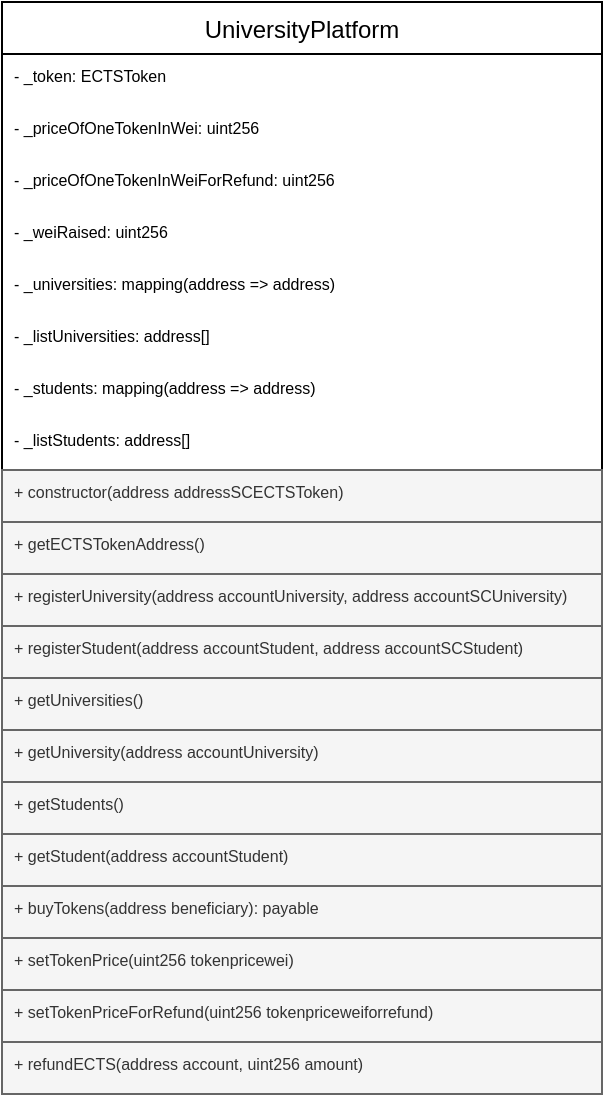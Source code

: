 <mxfile version="12.8.5" type="github">
  <diagram id="FT8EMyBMdByh8OYh1Tu6" name="Page-1">
    <mxGraphModel dx="1182" dy="683" grid="1" gridSize="10" guides="1" tooltips="1" connect="1" arrows="1" fold="1" page="1" pageScale="1" pageWidth="827" pageHeight="1169" math="0" shadow="0">
      <root>
        <mxCell id="0" />
        <mxCell id="1" parent="0" />
        <object label="UniversityPlatform" id="10jjJpfhh9QXBU1JMo4s-1">
          <mxCell style="swimlane;fontStyle=0;childLayout=stackLayout;horizontal=1;startSize=26;fillColor=none;horizontalStack=0;resizeParent=1;resizeParentMax=0;resizeLast=0;collapsible=1;marginBottom=0;" vertex="1" parent="1">
            <mxGeometry x="50" y="39" width="300" height="546" as="geometry">
              <mxRectangle x="60" y="60" width="130" height="26" as="alternateBounds" />
            </mxGeometry>
          </mxCell>
        </object>
        <mxCell id="10jjJpfhh9QXBU1JMo4s-2" value="- _token: ECTSToken" style="text;strokeColor=none;fillColor=none;align=left;verticalAlign=top;spacingLeft=4;spacingRight=4;overflow=hidden;rotatable=0;points=[[0,0.5],[1,0.5]];portConstraint=eastwest;fontSize=8;" vertex="1" parent="10jjJpfhh9QXBU1JMo4s-1">
          <mxGeometry y="26" width="300" height="26" as="geometry" />
        </mxCell>
        <mxCell id="10jjJpfhh9QXBU1JMo4s-3" value="- _priceOfOneTokenInWei: uint256" style="text;strokeColor=none;fillColor=none;align=left;verticalAlign=top;spacingLeft=4;spacingRight=4;overflow=hidden;rotatable=0;points=[[0,0.5],[1,0.5]];portConstraint=eastwest;fontSize=8;" vertex="1" parent="10jjJpfhh9QXBU1JMo4s-1">
          <mxGeometry y="52" width="300" height="26" as="geometry" />
        </mxCell>
        <mxCell id="10jjJpfhh9QXBU1JMo4s-4" value="- _priceOfOneTokenInWeiForRefund: uint256" style="text;strokeColor=none;fillColor=none;align=left;verticalAlign=top;spacingLeft=4;spacingRight=4;overflow=hidden;rotatable=0;points=[[0,0.5],[1,0.5]];portConstraint=eastwest;fontSize=8;" vertex="1" parent="10jjJpfhh9QXBU1JMo4s-1">
          <mxGeometry y="78" width="300" height="26" as="geometry" />
        </mxCell>
        <mxCell id="10jjJpfhh9QXBU1JMo4s-9" value="- _weiRaised: uint256" style="text;strokeColor=none;fillColor=none;align=left;verticalAlign=top;spacingLeft=4;spacingRight=4;overflow=hidden;rotatable=0;points=[[0,0.5],[1,0.5]];portConstraint=eastwest;fontSize=8;" vertex="1" parent="10jjJpfhh9QXBU1JMo4s-1">
          <mxGeometry y="104" width="300" height="26" as="geometry" />
        </mxCell>
        <mxCell id="10jjJpfhh9QXBU1JMo4s-10" value="- _universities: mapping(address =&gt; address)" style="text;strokeColor=none;fillColor=none;align=left;verticalAlign=top;spacingLeft=4;spacingRight=4;overflow=hidden;rotatable=0;points=[[0,0.5],[1,0.5]];portConstraint=eastwest;fontSize=8;" vertex="1" parent="10jjJpfhh9QXBU1JMo4s-1">
          <mxGeometry y="130" width="300" height="26" as="geometry" />
        </mxCell>
        <mxCell id="10jjJpfhh9QXBU1JMo4s-11" value="- _listUniversities: address[]" style="text;strokeColor=none;fillColor=none;align=left;verticalAlign=top;spacingLeft=4;spacingRight=4;overflow=hidden;rotatable=0;points=[[0,0.5],[1,0.5]];portConstraint=eastwest;fontSize=8;" vertex="1" parent="10jjJpfhh9QXBU1JMo4s-1">
          <mxGeometry y="156" width="300" height="26" as="geometry" />
        </mxCell>
        <mxCell id="10jjJpfhh9QXBU1JMo4s-12" value="- _students: mapping(address =&gt; address)" style="text;strokeColor=none;fillColor=none;align=left;verticalAlign=top;spacingLeft=4;spacingRight=4;overflow=hidden;rotatable=0;points=[[0,0.5],[1,0.5]];portConstraint=eastwest;fontSize=8;" vertex="1" parent="10jjJpfhh9QXBU1JMo4s-1">
          <mxGeometry y="182" width="300" height="26" as="geometry" />
        </mxCell>
        <mxCell id="10jjJpfhh9QXBU1JMo4s-13" value="- _listStudents: address[]" style="text;strokeColor=none;fillColor=none;align=left;verticalAlign=top;spacingLeft=4;spacingRight=4;overflow=hidden;rotatable=0;points=[[0,0.5],[1,0.5]];portConstraint=eastwest;fontSize=8;" vertex="1" parent="10jjJpfhh9QXBU1JMo4s-1">
          <mxGeometry y="208" width="300" height="26" as="geometry" />
        </mxCell>
        <mxCell id="10jjJpfhh9QXBU1JMo4s-15" value="+ constructor(address addressSCECTSToken)" style="text;strokeColor=#666666;fillColor=#f5f5f5;align=left;verticalAlign=top;spacingLeft=4;spacingRight=4;overflow=hidden;rotatable=0;points=[[0,0.5],[1,0.5]];portConstraint=eastwest;fontColor=#333333;fontSize=8;" vertex="1" parent="10jjJpfhh9QXBU1JMo4s-1">
          <mxGeometry y="234" width="300" height="26" as="geometry" />
        </mxCell>
        <mxCell id="10jjJpfhh9QXBU1JMo4s-16" value="+ getECTSTokenAddress()" style="text;strokeColor=#666666;fillColor=#f5f5f5;align=left;verticalAlign=top;spacingLeft=4;spacingRight=4;overflow=hidden;rotatable=0;points=[[0,0.5],[1,0.5]];portConstraint=eastwest;fontColor=#333333;fontSize=8;" vertex="1" parent="10jjJpfhh9QXBU1JMo4s-1">
          <mxGeometry y="260" width="300" height="26" as="geometry" />
        </mxCell>
        <mxCell id="10jjJpfhh9QXBU1JMo4s-17" value="+ registerUniversity(address accountUniversity, address accountSCUniversity)" style="text;strokeColor=#666666;fillColor=#f5f5f5;align=left;verticalAlign=top;spacingLeft=4;spacingRight=4;overflow=hidden;rotatable=0;points=[[0,0.5],[1,0.5]];portConstraint=eastwest;fontColor=#333333;fontSize=8;" vertex="1" parent="10jjJpfhh9QXBU1JMo4s-1">
          <mxGeometry y="286" width="300" height="26" as="geometry" />
        </mxCell>
        <mxCell id="10jjJpfhh9QXBU1JMo4s-18" value="+ registerStudent(address accountStudent, address accountSCStudent)" style="text;strokeColor=#666666;fillColor=#f5f5f5;align=left;verticalAlign=top;spacingLeft=4;spacingRight=4;overflow=hidden;rotatable=0;points=[[0,0.5],[1,0.5]];portConstraint=eastwest;fontColor=#333333;fontSize=8;" vertex="1" parent="10jjJpfhh9QXBU1JMo4s-1">
          <mxGeometry y="312" width="300" height="26" as="geometry" />
        </mxCell>
        <mxCell id="10jjJpfhh9QXBU1JMo4s-19" value="+ getUniversities()" style="text;strokeColor=#666666;fillColor=#f5f5f5;align=left;verticalAlign=top;spacingLeft=4;spacingRight=4;overflow=hidden;rotatable=0;points=[[0,0.5],[1,0.5]];portConstraint=eastwest;fontColor=#333333;fontSize=8;" vertex="1" parent="10jjJpfhh9QXBU1JMo4s-1">
          <mxGeometry y="338" width="300" height="26" as="geometry" />
        </mxCell>
        <mxCell id="10jjJpfhh9QXBU1JMo4s-20" value="+ getUniversity(address accountUniversity)" style="text;strokeColor=#666666;fillColor=#f5f5f5;align=left;verticalAlign=top;spacingLeft=4;spacingRight=4;overflow=hidden;rotatable=0;points=[[0,0.5],[1,0.5]];portConstraint=eastwest;fontColor=#333333;fontSize=8;" vertex="1" parent="10jjJpfhh9QXBU1JMo4s-1">
          <mxGeometry y="364" width="300" height="26" as="geometry" />
        </mxCell>
        <mxCell id="10jjJpfhh9QXBU1JMo4s-21" value="+ getStudents()" style="text;strokeColor=#666666;fillColor=#f5f5f5;align=left;verticalAlign=top;spacingLeft=4;spacingRight=4;overflow=hidden;rotatable=0;points=[[0,0.5],[1,0.5]];portConstraint=eastwest;fontColor=#333333;fontSize=8;" vertex="1" parent="10jjJpfhh9QXBU1JMo4s-1">
          <mxGeometry y="390" width="300" height="26" as="geometry" />
        </mxCell>
        <mxCell id="10jjJpfhh9QXBU1JMo4s-22" value="+ getStudent(address accountStudent)" style="text;strokeColor=#666666;fillColor=#f5f5f5;align=left;verticalAlign=top;spacingLeft=4;spacingRight=4;overflow=hidden;rotatable=0;points=[[0,0.5],[1,0.5]];portConstraint=eastwest;fontColor=#333333;fontSize=8;" vertex="1" parent="10jjJpfhh9QXBU1JMo4s-1">
          <mxGeometry y="416" width="300" height="26" as="geometry" />
        </mxCell>
        <mxCell id="10jjJpfhh9QXBU1JMo4s-23" value="+ buyTokens(address beneficiary): payable" style="text;strokeColor=#666666;fillColor=#f5f5f5;align=left;verticalAlign=top;spacingLeft=4;spacingRight=4;overflow=hidden;rotatable=0;points=[[0,0.5],[1,0.5]];portConstraint=eastwest;fontColor=#333333;fontSize=8;" vertex="1" parent="10jjJpfhh9QXBU1JMo4s-1">
          <mxGeometry y="442" width="300" height="26" as="geometry" />
        </mxCell>
        <mxCell id="10jjJpfhh9QXBU1JMo4s-24" value="+ setTokenPrice(uint256 tokenpricewei)" style="text;strokeColor=#666666;fillColor=#f5f5f5;align=left;verticalAlign=top;spacingLeft=4;spacingRight=4;overflow=hidden;rotatable=0;points=[[0,0.5],[1,0.5]];portConstraint=eastwest;fontColor=#333333;fontSize=8;" vertex="1" parent="10jjJpfhh9QXBU1JMo4s-1">
          <mxGeometry y="468" width="300" height="26" as="geometry" />
        </mxCell>
        <mxCell id="10jjJpfhh9QXBU1JMo4s-44" value="+ setTokenPriceForRefund(uint256 tokenpriceweiforrefund)" style="text;strokeColor=#666666;fillColor=#f5f5f5;align=left;verticalAlign=top;spacingLeft=4;spacingRight=4;overflow=hidden;rotatable=0;points=[[0,0.5],[1,0.5]];portConstraint=eastwest;fontColor=#333333;fontSize=8;" vertex="1" parent="10jjJpfhh9QXBU1JMo4s-1">
          <mxGeometry y="494" width="300" height="26" as="geometry" />
        </mxCell>
        <mxCell id="10jjJpfhh9QXBU1JMo4s-45" value="+ refundECTS(address account, uint256 amount)" style="text;strokeColor=#666666;fillColor=#f5f5f5;align=left;verticalAlign=top;spacingLeft=4;spacingRight=4;overflow=hidden;rotatable=0;points=[[0,0.5],[1,0.5]];portConstraint=eastwest;fontColor=#333333;fontSize=8;" vertex="1" parent="10jjJpfhh9QXBU1JMo4s-1">
          <mxGeometry y="520" width="300" height="26" as="geometry" />
        </mxCell>
      </root>
    </mxGraphModel>
  </diagram>
</mxfile>
